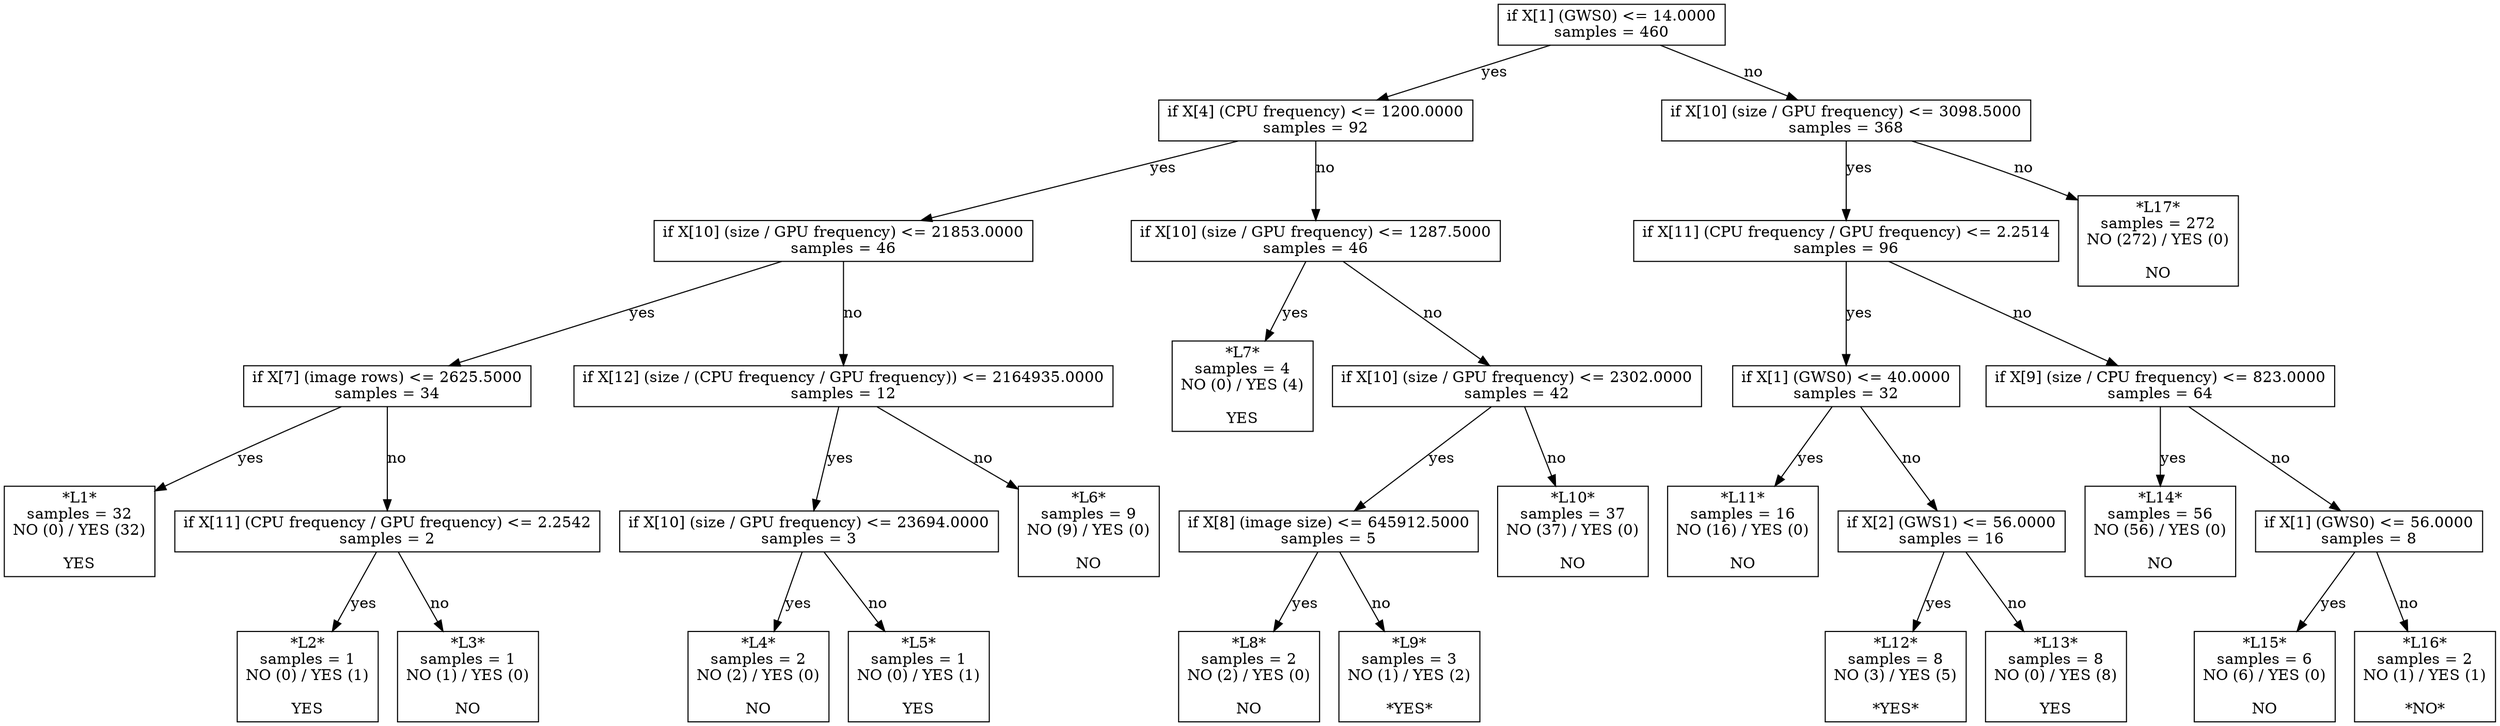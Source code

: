 digraph Tree {
0 [label="if X[1] (GWS0) <= 14.0000\nsamples = 460", shape="box"] ;
1 [label="if X[4] (CPU frequency) <= 1200.0000\nsamples = 92", shape="box"] ;
0 -> 1 [label="yes"];
2 [label="if X[10] (size / GPU frequency) <= 21853.0000\nsamples = 46", shape="box"] ;
1 -> 2 [label="yes"];
3 [label="if X[7] (image rows) <= 2625.5000\nsamples = 34", shape="box"] ;
2 -> 3 [label="yes"];
4 [label="*L1*\nsamples = 32\nNO (0) / YES (32)\n\nYES", shape="box"] ;
3 -> 4 [label="yes"];
5 [label="if X[11] (CPU frequency / GPU frequency) <= 2.2542\nsamples = 2", shape="box"] ;
3 -> 5 [label="no"];
6 [label="*L2*\nsamples = 1\nNO (0) / YES (1)\n\nYES", shape="box"] ;
5 -> 6 [label="yes"];
7 [label="*L3*\nsamples = 1\nNO (1) / YES (0)\n\nNO", shape="box"] ;
5 -> 7 [label="no"];
8 [label="if X[12] (size / (CPU frequency / GPU frequency)) <= 2164935.0000\nsamples = 12", shape="box"] ;
2 -> 8 [label="no"];
9 [label="if X[10] (size / GPU frequency) <= 23694.0000\nsamples = 3", shape="box"] ;
8 -> 9 [label="yes"];
10 [label="*L4*\nsamples = 2\nNO (2) / YES (0)\n\nNO", shape="box"] ;
9 -> 10 [label="yes"];
11 [label="*L5*\nsamples = 1\nNO (0) / YES (1)\n\nYES", shape="box"] ;
9 -> 11 [label="no"];
12 [label="*L6*\nsamples = 9\nNO (9) / YES (0)\n\nNO", shape="box"] ;
8 -> 12 [label="no"];
13 [label="if X[10] (size / GPU frequency) <= 1287.5000\nsamples = 46", shape="box"] ;
1 -> 13 [label="no"];
14 [label="*L7*\nsamples = 4\nNO (0) / YES (4)\n\nYES", shape="box"] ;
13 -> 14 [label="yes"];
15 [label="if X[10] (size / GPU frequency) <= 2302.0000\nsamples = 42", shape="box"] ;
13 -> 15 [label="no"];
16 [label="if X[8] (image size) <= 645912.5000\nsamples = 5", shape="box"] ;
15 -> 16 [label="yes"];
17 [label="*L8*\nsamples = 2\nNO (2) / YES (0)\n\nNO", shape="box"] ;
16 -> 17 [label="yes"];
18 [label="*L9*\nsamples = 3\nNO (1) / YES (2)\n\n*YES*", shape="box"] ;
16 -> 18 [label="no"];
19 [label="*L10*\nsamples = 37\nNO (37) / YES (0)\n\nNO", shape="box"] ;
15 -> 19 [label="no"];
20 [label="if X[10] (size / GPU frequency) <= 3098.5000\nsamples = 368", shape="box"] ;
0 -> 20 [label="no"];
21 [label="if X[11] (CPU frequency / GPU frequency) <= 2.2514\nsamples = 96", shape="box"] ;
20 -> 21 [label="yes"];
22 [label="if X[1] (GWS0) <= 40.0000\nsamples = 32", shape="box"] ;
21 -> 22 [label="yes"];
23 [label="*L11*\nsamples = 16\nNO (16) / YES (0)\n\nNO", shape="box"] ;
22 -> 23 [label="yes"];
24 [label="if X[2] (GWS1) <= 56.0000\nsamples = 16", shape="box"] ;
22 -> 24 [label="no"];
25 [label="*L12*\nsamples = 8\nNO (3) / YES (5)\n\n*YES*", shape="box"] ;
24 -> 25 [label="yes"];
26 [label="*L13*\nsamples = 8\nNO (0) / YES (8)\n\nYES", shape="box"] ;
24 -> 26 [label="no"];
27 [label="if X[9] (size / CPU frequency) <= 823.0000\nsamples = 64", shape="box"] ;
21 -> 27 [label="no"];
28 [label="*L14*\nsamples = 56\nNO (56) / YES (0)\n\nNO", shape="box"] ;
27 -> 28 [label="yes"];
29 [label="if X[1] (GWS0) <= 56.0000\nsamples = 8", shape="box"] ;
27 -> 29 [label="no"];
30 [label="*L15*\nsamples = 6\nNO (6) / YES (0)\n\nNO", shape="box"] ;
29 -> 30 [label="yes"];
31 [label="*L16*\nsamples = 2\nNO (1) / YES (1)\n\n*NO*", shape="box"] ;
29 -> 31 [label="no"];
32 [label="*L17*\nsamples = 272\nNO (272) / YES (0)\n\nNO", shape="box"] ;
20 -> 32 [label="no"];
}
